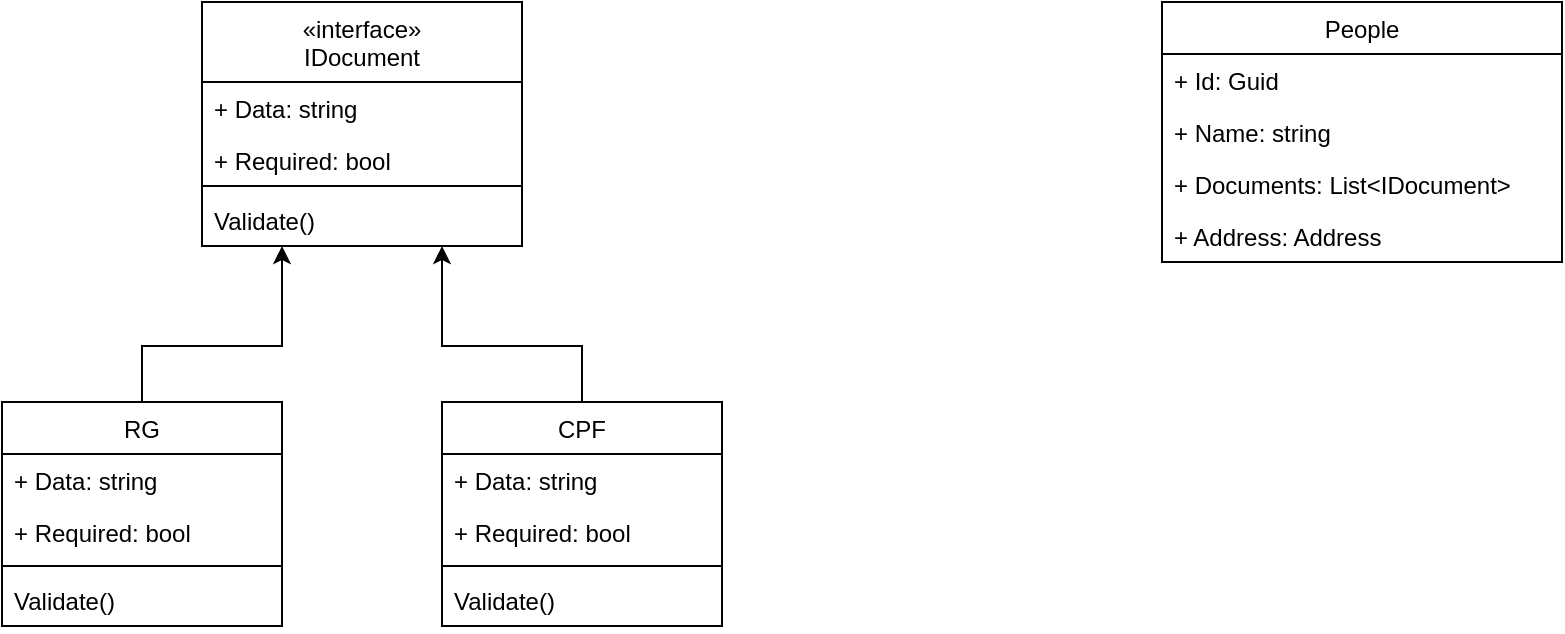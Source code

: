<mxfile version="20.5.1" type="github"><diagram id="E-iEeLtAQqhnF8Df2W0B" name="Página-1"><mxGraphModel dx="1020" dy="780" grid="1" gridSize="10" guides="1" tooltips="1" connect="1" arrows="1" fold="1" page="1" pageScale="1" pageWidth="827" pageHeight="1169" math="0" shadow="0"><root><mxCell id="0"/><mxCell id="1" parent="0"/><mxCell id="phABMBKXyKqPq_wbPe4x-1" value="People" style="swimlane;fontStyle=0;childLayout=stackLayout;horizontal=1;startSize=26;fillColor=none;horizontalStack=0;resizeParent=1;resizeParentMax=0;resizeLast=0;collapsible=1;marginBottom=0;" vertex="1" parent="1"><mxGeometry x="720" y="40" width="200" height="130" as="geometry"/></mxCell><mxCell id="phABMBKXyKqPq_wbPe4x-2" value="+ Id: Guid" style="text;strokeColor=none;fillColor=none;align=left;verticalAlign=top;spacingLeft=4;spacingRight=4;overflow=hidden;rotatable=0;points=[[0,0.5],[1,0.5]];portConstraint=eastwest;" vertex="1" parent="phABMBKXyKqPq_wbPe4x-1"><mxGeometry y="26" width="200" height="26" as="geometry"/></mxCell><mxCell id="phABMBKXyKqPq_wbPe4x-3" value="+ Name: string" style="text;strokeColor=none;fillColor=none;align=left;verticalAlign=top;spacingLeft=4;spacingRight=4;overflow=hidden;rotatable=0;points=[[0,0.5],[1,0.5]];portConstraint=eastwest;" vertex="1" parent="phABMBKXyKqPq_wbPe4x-1"><mxGeometry y="52" width="200" height="26" as="geometry"/></mxCell><mxCell id="phABMBKXyKqPq_wbPe4x-4" value="+ Documents: List&lt;IDocument&gt;" style="text;strokeColor=none;fillColor=none;align=left;verticalAlign=top;spacingLeft=4;spacingRight=4;overflow=hidden;rotatable=0;points=[[0,0.5],[1,0.5]];portConstraint=eastwest;" vertex="1" parent="phABMBKXyKqPq_wbPe4x-1"><mxGeometry y="78" width="200" height="26" as="geometry"/></mxCell><mxCell id="phABMBKXyKqPq_wbPe4x-8" value="+ Address: Address" style="text;strokeColor=none;fillColor=none;align=left;verticalAlign=top;spacingLeft=4;spacingRight=4;overflow=hidden;rotatable=0;points=[[0,0.5],[1,0.5]];portConstraint=eastwest;" vertex="1" parent="phABMBKXyKqPq_wbPe4x-1"><mxGeometry y="104" width="200" height="26" as="geometry"/></mxCell><mxCell id="phABMBKXyKqPq_wbPe4x-16" value="«interface»&#10;IDocument" style="swimlane;fontStyle=0;childLayout=stackLayout;horizontal=1;startSize=40;fillColor=none;horizontalStack=0;resizeParent=1;resizeParentMax=0;resizeLast=0;collapsible=1;marginBottom=0;" vertex="1" parent="1"><mxGeometry x="240" y="40" width="160" height="122" as="geometry"/></mxCell><mxCell id="phABMBKXyKqPq_wbPe4x-17" value="+ Data: string" style="text;strokeColor=none;fillColor=none;align=left;verticalAlign=top;spacingLeft=4;spacingRight=4;overflow=hidden;rotatable=0;points=[[0,0.5],[1,0.5]];portConstraint=eastwest;" vertex="1" parent="phABMBKXyKqPq_wbPe4x-16"><mxGeometry y="40" width="160" height="26" as="geometry"/></mxCell><mxCell id="phABMBKXyKqPq_wbPe4x-18" value="+ Required: bool" style="text;strokeColor=none;fillColor=none;align=left;verticalAlign=top;spacingLeft=4;spacingRight=4;overflow=hidden;rotatable=0;points=[[0,0.5],[1,0.5]];portConstraint=eastwest;" vertex="1" parent="phABMBKXyKqPq_wbPe4x-16"><mxGeometry y="66" width="160" height="22" as="geometry"/></mxCell><mxCell id="phABMBKXyKqPq_wbPe4x-36" value="" style="line;strokeWidth=1;fillColor=none;align=left;verticalAlign=middle;spacingTop=-1;spacingLeft=3;spacingRight=3;rotatable=0;labelPosition=right;points=[];portConstraint=eastwest;strokeColor=inherit;" vertex="1" parent="phABMBKXyKqPq_wbPe4x-16"><mxGeometry y="88" width="160" height="8" as="geometry"/></mxCell><mxCell id="phABMBKXyKqPq_wbPe4x-37" value="Validate()" style="text;strokeColor=none;fillColor=none;align=left;verticalAlign=top;spacingLeft=4;spacingRight=4;overflow=hidden;rotatable=0;points=[[0,0.5],[1,0.5]];portConstraint=eastwest;" vertex="1" parent="phABMBKXyKqPq_wbPe4x-16"><mxGeometry y="96" width="160" height="26" as="geometry"/></mxCell><mxCell id="phABMBKXyKqPq_wbPe4x-38" value="RG" style="swimlane;fontStyle=0;childLayout=stackLayout;horizontal=1;startSize=26;fillColor=none;horizontalStack=0;resizeParent=1;resizeParentMax=0;resizeLast=0;collapsible=1;marginBottom=0;" vertex="1" parent="1"><mxGeometry x="140" y="240" width="140" height="112" as="geometry"/></mxCell><mxCell id="phABMBKXyKqPq_wbPe4x-39" value="+ Data: string" style="text;strokeColor=none;fillColor=none;align=left;verticalAlign=top;spacingLeft=4;spacingRight=4;overflow=hidden;rotatable=0;points=[[0,0.5],[1,0.5]];portConstraint=eastwest;" vertex="1" parent="phABMBKXyKqPq_wbPe4x-38"><mxGeometry y="26" width="140" height="26" as="geometry"/></mxCell><mxCell id="phABMBKXyKqPq_wbPe4x-40" value="+ Required: bool" style="text;strokeColor=none;fillColor=none;align=left;verticalAlign=top;spacingLeft=4;spacingRight=4;overflow=hidden;rotatable=0;points=[[0,0.5],[1,0.5]];portConstraint=eastwest;" vertex="1" parent="phABMBKXyKqPq_wbPe4x-38"><mxGeometry y="52" width="140" height="26" as="geometry"/></mxCell><mxCell id="phABMBKXyKqPq_wbPe4x-41" value="" style="line;strokeWidth=1;fillColor=none;align=left;verticalAlign=middle;spacingTop=-1;spacingLeft=3;spacingRight=3;rotatable=0;labelPosition=right;points=[];portConstraint=eastwest;strokeColor=inherit;" vertex="1" parent="phABMBKXyKqPq_wbPe4x-38"><mxGeometry y="78" width="140" height="8" as="geometry"/></mxCell><mxCell id="phABMBKXyKqPq_wbPe4x-42" value="Validate()" style="text;strokeColor=none;fillColor=none;align=left;verticalAlign=top;spacingLeft=4;spacingRight=4;overflow=hidden;rotatable=0;points=[[0,0.5],[1,0.5]];portConstraint=eastwest;" vertex="1" parent="phABMBKXyKqPq_wbPe4x-38"><mxGeometry y="86" width="140" height="26" as="geometry"/></mxCell><mxCell id="phABMBKXyKqPq_wbPe4x-44" value="CPF" style="swimlane;fontStyle=0;childLayout=stackLayout;horizontal=1;startSize=26;fillColor=none;horizontalStack=0;resizeParent=1;resizeParentMax=0;resizeLast=0;collapsible=1;marginBottom=0;" vertex="1" parent="1"><mxGeometry x="360" y="240" width="140" height="112" as="geometry"/></mxCell><mxCell id="phABMBKXyKqPq_wbPe4x-45" value="+ Data: string" style="text;strokeColor=none;fillColor=none;align=left;verticalAlign=top;spacingLeft=4;spacingRight=4;overflow=hidden;rotatable=0;points=[[0,0.5],[1,0.5]];portConstraint=eastwest;" vertex="1" parent="phABMBKXyKqPq_wbPe4x-44"><mxGeometry y="26" width="140" height="26" as="geometry"/></mxCell><mxCell id="phABMBKXyKqPq_wbPe4x-46" value="+ Required: bool" style="text;strokeColor=none;fillColor=none;align=left;verticalAlign=top;spacingLeft=4;spacingRight=4;overflow=hidden;rotatable=0;points=[[0,0.5],[1,0.5]];portConstraint=eastwest;" vertex="1" parent="phABMBKXyKqPq_wbPe4x-44"><mxGeometry y="52" width="140" height="26" as="geometry"/></mxCell><mxCell id="phABMBKXyKqPq_wbPe4x-47" value="" style="line;strokeWidth=1;fillColor=none;align=left;verticalAlign=middle;spacingTop=-1;spacingLeft=3;spacingRight=3;rotatable=0;labelPosition=right;points=[];portConstraint=eastwest;strokeColor=inherit;" vertex="1" parent="phABMBKXyKqPq_wbPe4x-44"><mxGeometry y="78" width="140" height="8" as="geometry"/></mxCell><mxCell id="phABMBKXyKqPq_wbPe4x-48" value="Validate()" style="text;strokeColor=none;fillColor=none;align=left;verticalAlign=top;spacingLeft=4;spacingRight=4;overflow=hidden;rotatable=0;points=[[0,0.5],[1,0.5]];portConstraint=eastwest;" vertex="1" parent="phABMBKXyKqPq_wbPe4x-44"><mxGeometry y="86" width="140" height="26" as="geometry"/></mxCell><mxCell id="phABMBKXyKqPq_wbPe4x-51" value="" style="edgeStyle=segmentEdgeStyle;endArrow=classic;html=1;rounded=0;exitX=0.5;exitY=0;exitDx=0;exitDy=0;" edge="1" parent="1"><mxGeometry width="50" height="50" relative="1" as="geometry"><mxPoint x="210" y="240" as="sourcePoint"/><mxPoint x="280" y="162" as="targetPoint"/><Array as="points"><mxPoint x="210" y="212"/><mxPoint x="280" y="212"/></Array></mxGeometry></mxCell><mxCell id="phABMBKXyKqPq_wbPe4x-54" value="" style="edgeStyle=segmentEdgeStyle;endArrow=classic;html=1;rounded=0;exitX=0.5;exitY=0;exitDx=0;exitDy=0;" edge="1" parent="1"><mxGeometry width="50" height="50" relative="1" as="geometry"><mxPoint x="430" y="240" as="sourcePoint"/><mxPoint x="360" y="162" as="targetPoint"/><Array as="points"><mxPoint x="430" y="212"/><mxPoint x="360" y="212"/></Array></mxGeometry></mxCell></root></mxGraphModel></diagram></mxfile>